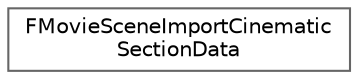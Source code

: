 digraph "Graphical Class Hierarchy"
{
 // INTERACTIVE_SVG=YES
 // LATEX_PDF_SIZE
  bgcolor="transparent";
  edge [fontname=Helvetica,fontsize=10,labelfontname=Helvetica,labelfontsize=10];
  node [fontname=Helvetica,fontsize=10,shape=box,height=0.2,width=0.4];
  rankdir="LR";
  Node0 [id="Node000000",label="FMovieSceneImportCinematic\lSectionData",height=0.2,width=0.4,color="grey40", fillcolor="white", style="filled",URL="$d4/de5/structFMovieSceneImportCinematicSectionData.html",tooltip=" "];
}
